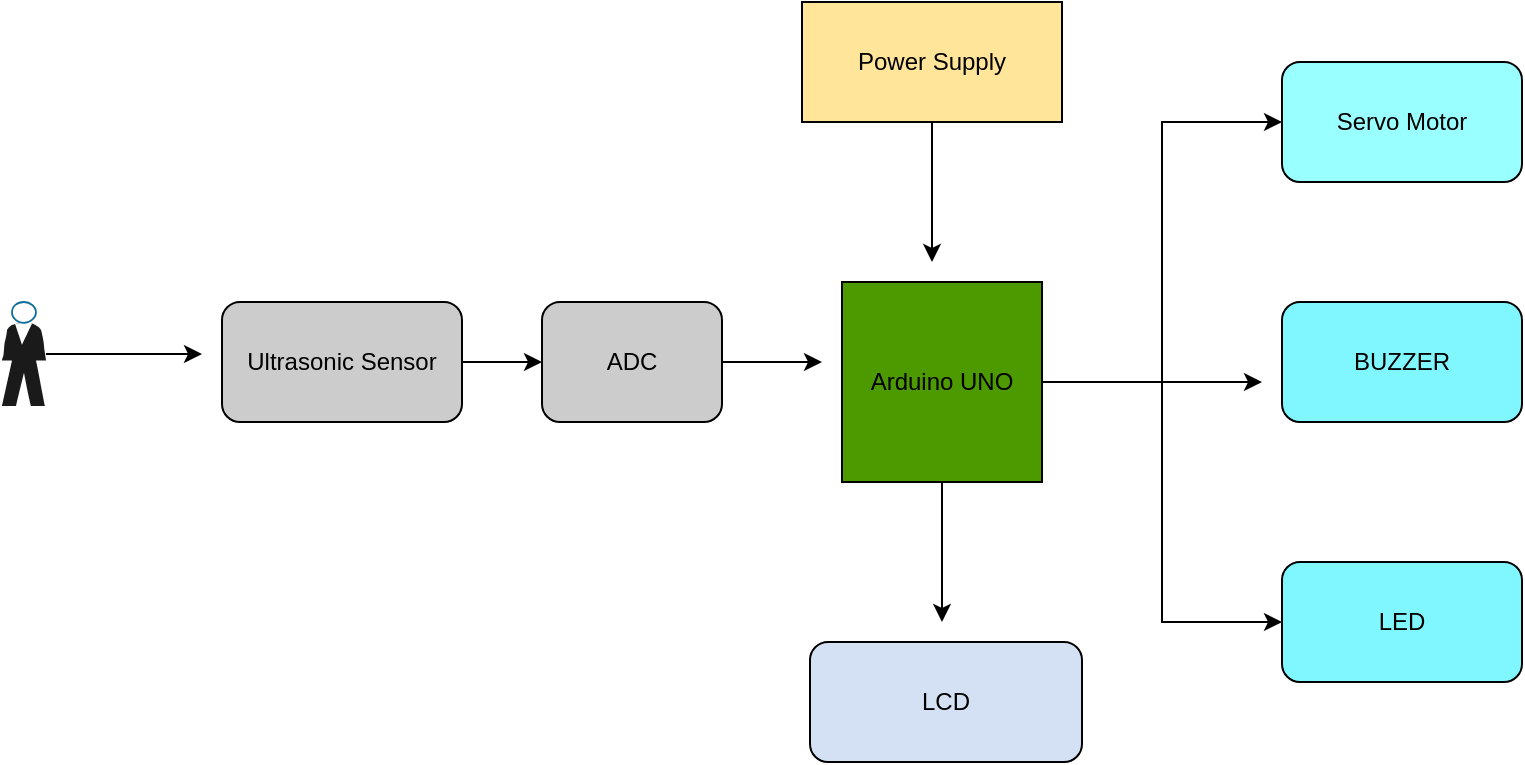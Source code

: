 <mxfile version="16.6.7" type="github"><diagram id="mIuzdTGbu_fIswdefMtG" name="Page-1"><mxGraphModel dx="2013" dy="589" grid="1" gridSize="10" guides="1" tooltips="1" connect="1" arrows="1" fold="1" page="1" pageScale="1" pageWidth="827" pageHeight="1169" math="0" shadow="0"><root><mxCell id="0"/><mxCell id="1" parent="0"/><mxCell id="1JJzxIbeN7LXcNcEcFXf-14" style="edgeStyle=orthogonalEdgeStyle;rounded=0;orthogonalLoop=1;jettySize=auto;html=1;" edge="1" parent="1" source="1JJzxIbeN7LXcNcEcFXf-1"><mxGeometry relative="1" as="geometry"><mxPoint x="420" y="430" as="targetPoint"/></mxGeometry></mxCell><mxCell id="1JJzxIbeN7LXcNcEcFXf-18" style="edgeStyle=orthogonalEdgeStyle;rounded=0;orthogonalLoop=1;jettySize=auto;html=1;" edge="1" parent="1" source="1JJzxIbeN7LXcNcEcFXf-1"><mxGeometry relative="1" as="geometry"><mxPoint x="580" y="310" as="targetPoint"/></mxGeometry></mxCell><mxCell id="1JJzxIbeN7LXcNcEcFXf-19" style="edgeStyle=orthogonalEdgeStyle;rounded=0;orthogonalLoop=1;jettySize=auto;html=1;entryX=0;entryY=0.5;entryDx=0;entryDy=0;" edge="1" parent="1" source="1JJzxIbeN7LXcNcEcFXf-1" target="1JJzxIbeN7LXcNcEcFXf-15"><mxGeometry relative="1" as="geometry"/></mxCell><mxCell id="1JJzxIbeN7LXcNcEcFXf-20" style="edgeStyle=orthogonalEdgeStyle;rounded=0;orthogonalLoop=1;jettySize=auto;html=1;entryX=0;entryY=0.5;entryDx=0;entryDy=0;" edge="1" parent="1" source="1JJzxIbeN7LXcNcEcFXf-1" target="1JJzxIbeN7LXcNcEcFXf-16"><mxGeometry relative="1" as="geometry"/></mxCell><mxCell id="1JJzxIbeN7LXcNcEcFXf-1" value="Arduino UNO" style="whiteSpace=wrap;html=1;aspect=fixed;shadow=0;fillColor=#4D9900;" vertex="1" parent="1"><mxGeometry x="370" y="260" width="100" height="100" as="geometry"/></mxCell><mxCell id="1JJzxIbeN7LXcNcEcFXf-13" style="edgeStyle=orthogonalEdgeStyle;rounded=0;orthogonalLoop=1;jettySize=auto;html=1;" edge="1" parent="1" source="1JJzxIbeN7LXcNcEcFXf-2"><mxGeometry relative="1" as="geometry"><mxPoint x="415" y="250" as="targetPoint"/></mxGeometry></mxCell><mxCell id="1JJzxIbeN7LXcNcEcFXf-2" value="Power Supply" style="rounded=0;whiteSpace=wrap;html=1;shadow=0;fillColor=#FFE599;" vertex="1" parent="1"><mxGeometry x="350" y="120" width="130" height="60" as="geometry"/></mxCell><mxCell id="1JJzxIbeN7LXcNcEcFXf-9" style="edgeStyle=orthogonalEdgeStyle;rounded=0;orthogonalLoop=1;jettySize=auto;html=1;" edge="1" parent="1" source="1JJzxIbeN7LXcNcEcFXf-4"><mxGeometry relative="1" as="geometry"><mxPoint x="360" y="300" as="targetPoint"/></mxGeometry></mxCell><mxCell id="1JJzxIbeN7LXcNcEcFXf-4" value="ADC" style="rounded=1;whiteSpace=wrap;html=1;shadow=0;fillColor=#CCCCCC;" vertex="1" parent="1"><mxGeometry x="220" y="270" width="90" height="60" as="geometry"/></mxCell><mxCell id="1JJzxIbeN7LXcNcEcFXf-6" style="edgeStyle=orthogonalEdgeStyle;rounded=0;orthogonalLoop=1;jettySize=auto;html=1;entryX=0;entryY=0.5;entryDx=0;entryDy=0;" edge="1" parent="1" source="1JJzxIbeN7LXcNcEcFXf-5" target="1JJzxIbeN7LXcNcEcFXf-4"><mxGeometry relative="1" as="geometry"/></mxCell><mxCell id="1JJzxIbeN7LXcNcEcFXf-5" value="Ultrasonic Sensor" style="rounded=1;whiteSpace=wrap;html=1;shadow=0;fillColor=#CCCCCC;" vertex="1" parent="1"><mxGeometry x="60" y="270" width="120" height="60" as="geometry"/></mxCell><mxCell id="1JJzxIbeN7LXcNcEcFXf-8" style="edgeStyle=orthogonalEdgeStyle;rounded=0;orthogonalLoop=1;jettySize=auto;html=1;" edge="1" parent="1" source="1JJzxIbeN7LXcNcEcFXf-7"><mxGeometry relative="1" as="geometry"><mxPoint x="50" y="296" as="targetPoint"/></mxGeometry></mxCell><mxCell id="1JJzxIbeN7LXcNcEcFXf-7" value="" style="shape=mxgraph.cisco.people.standing_man;html=1;pointerEvents=1;dashed=0;fillColor=#1A1A1A;strokeColor=#ffffff;strokeWidth=2;verticalLabelPosition=bottom;verticalAlign=top;align=center;outlineConnect=0;shadow=0;" vertex="1" parent="1"><mxGeometry x="-50" y="270" width="22" height="52" as="geometry"/></mxCell><mxCell id="1JJzxIbeN7LXcNcEcFXf-10" value="LCD" style="rounded=1;whiteSpace=wrap;html=1;shadow=0;fillColor=#D4E1F5;" vertex="1" parent="1"><mxGeometry x="354" y="440" width="136" height="60" as="geometry"/></mxCell><mxCell id="1JJzxIbeN7LXcNcEcFXf-15" value="Servo Motor" style="rounded=1;whiteSpace=wrap;html=1;shadow=0;fillColor=#99FFFF;" vertex="1" parent="1"><mxGeometry x="590" y="150" width="120" height="60" as="geometry"/></mxCell><mxCell id="1JJzxIbeN7LXcNcEcFXf-16" value="LED" style="rounded=1;whiteSpace=wrap;html=1;shadow=0;fillColor=#80F7FF;" vertex="1" parent="1"><mxGeometry x="590" y="400" width="120" height="60" as="geometry"/></mxCell><mxCell id="1JJzxIbeN7LXcNcEcFXf-17" value="BUZZER" style="rounded=1;whiteSpace=wrap;html=1;shadow=0;fillColor=#80F7FF;" vertex="1" parent="1"><mxGeometry x="590" y="270" width="120" height="60" as="geometry"/></mxCell></root></mxGraphModel></diagram></mxfile>